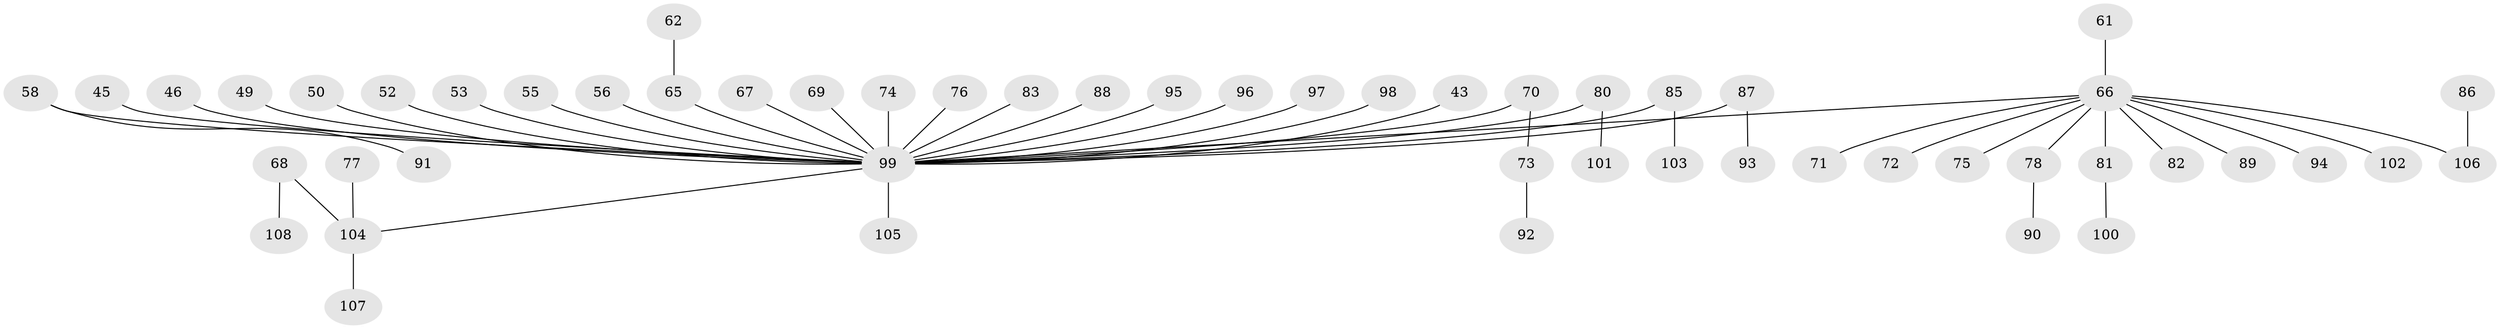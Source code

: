 // original degree distribution, {7: 0.018518518518518517, 5: 0.018518518518518517, 1: 0.5185185185185185, 4: 0.06481481481481481, 6: 0.018518518518518517, 3: 0.14814814814814814, 2: 0.21296296296296297}
// Generated by graph-tools (version 1.1) at 2025/52/03/09/25 04:52:33]
// undirected, 54 vertices, 53 edges
graph export_dot {
graph [start="1"]
  node [color=gray90,style=filled];
  43;
  45;
  46;
  49;
  50;
  52;
  53;
  55;
  56;
  58;
  61;
  62;
  65 [super="+38"];
  66 [super="+60+54"];
  67;
  68;
  69;
  70;
  71;
  72;
  73;
  74;
  75;
  76;
  77;
  78 [super="+47"];
  80;
  81 [super="+29+79"];
  82;
  83;
  85;
  86;
  87;
  88;
  89;
  90;
  91;
  92;
  93;
  94;
  95;
  96;
  97;
  98;
  99 [super="+9+21+24+36+30+11+41+40+59+25+48+32+44+51+64"];
  100;
  101;
  102;
  103;
  104 [super="+63"];
  105;
  106 [super="+84"];
  107;
  108;
  43 -- 99;
  45 -- 99;
  46 -- 99;
  49 -- 99;
  50 -- 99;
  52 -- 99;
  53 -- 99;
  55 -- 99;
  56 -- 99;
  58 -- 91;
  58 -- 99;
  61 -- 66;
  62 -- 65;
  65 -- 99;
  66 -- 82;
  66 -- 99;
  66 -- 102;
  66 -- 71;
  66 -- 72;
  66 -- 106;
  66 -- 75;
  66 -- 78;
  66 -- 81;
  66 -- 89;
  66 -- 94;
  67 -- 99;
  68 -- 108;
  68 -- 104;
  69 -- 99;
  70 -- 73;
  70 -- 99;
  73 -- 92;
  74 -- 99;
  76 -- 99;
  77 -- 104;
  78 -- 90;
  80 -- 101;
  80 -- 99;
  81 -- 100;
  83 -- 99;
  85 -- 103;
  85 -- 99;
  86 -- 106;
  87 -- 93;
  87 -- 99;
  88 -- 99;
  95 -- 99;
  96 -- 99;
  97 -- 99;
  98 -- 99;
  99 -- 105;
  99 -- 104;
  104 -- 107;
}

